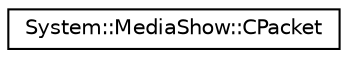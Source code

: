 digraph G
{
  edge [fontname="Helvetica",fontsize="10",labelfontname="Helvetica",labelfontsize="10"];
  node [fontname="Helvetica",fontsize="10",shape=record];
  rankdir="LR";
  Node1 [label="System::MediaShow::CPacket",height=0.2,width=0.4,color="black", fillcolor="white", style="filled",URL="$class_system_1_1_media_show_1_1_c_packet.html"];
}
